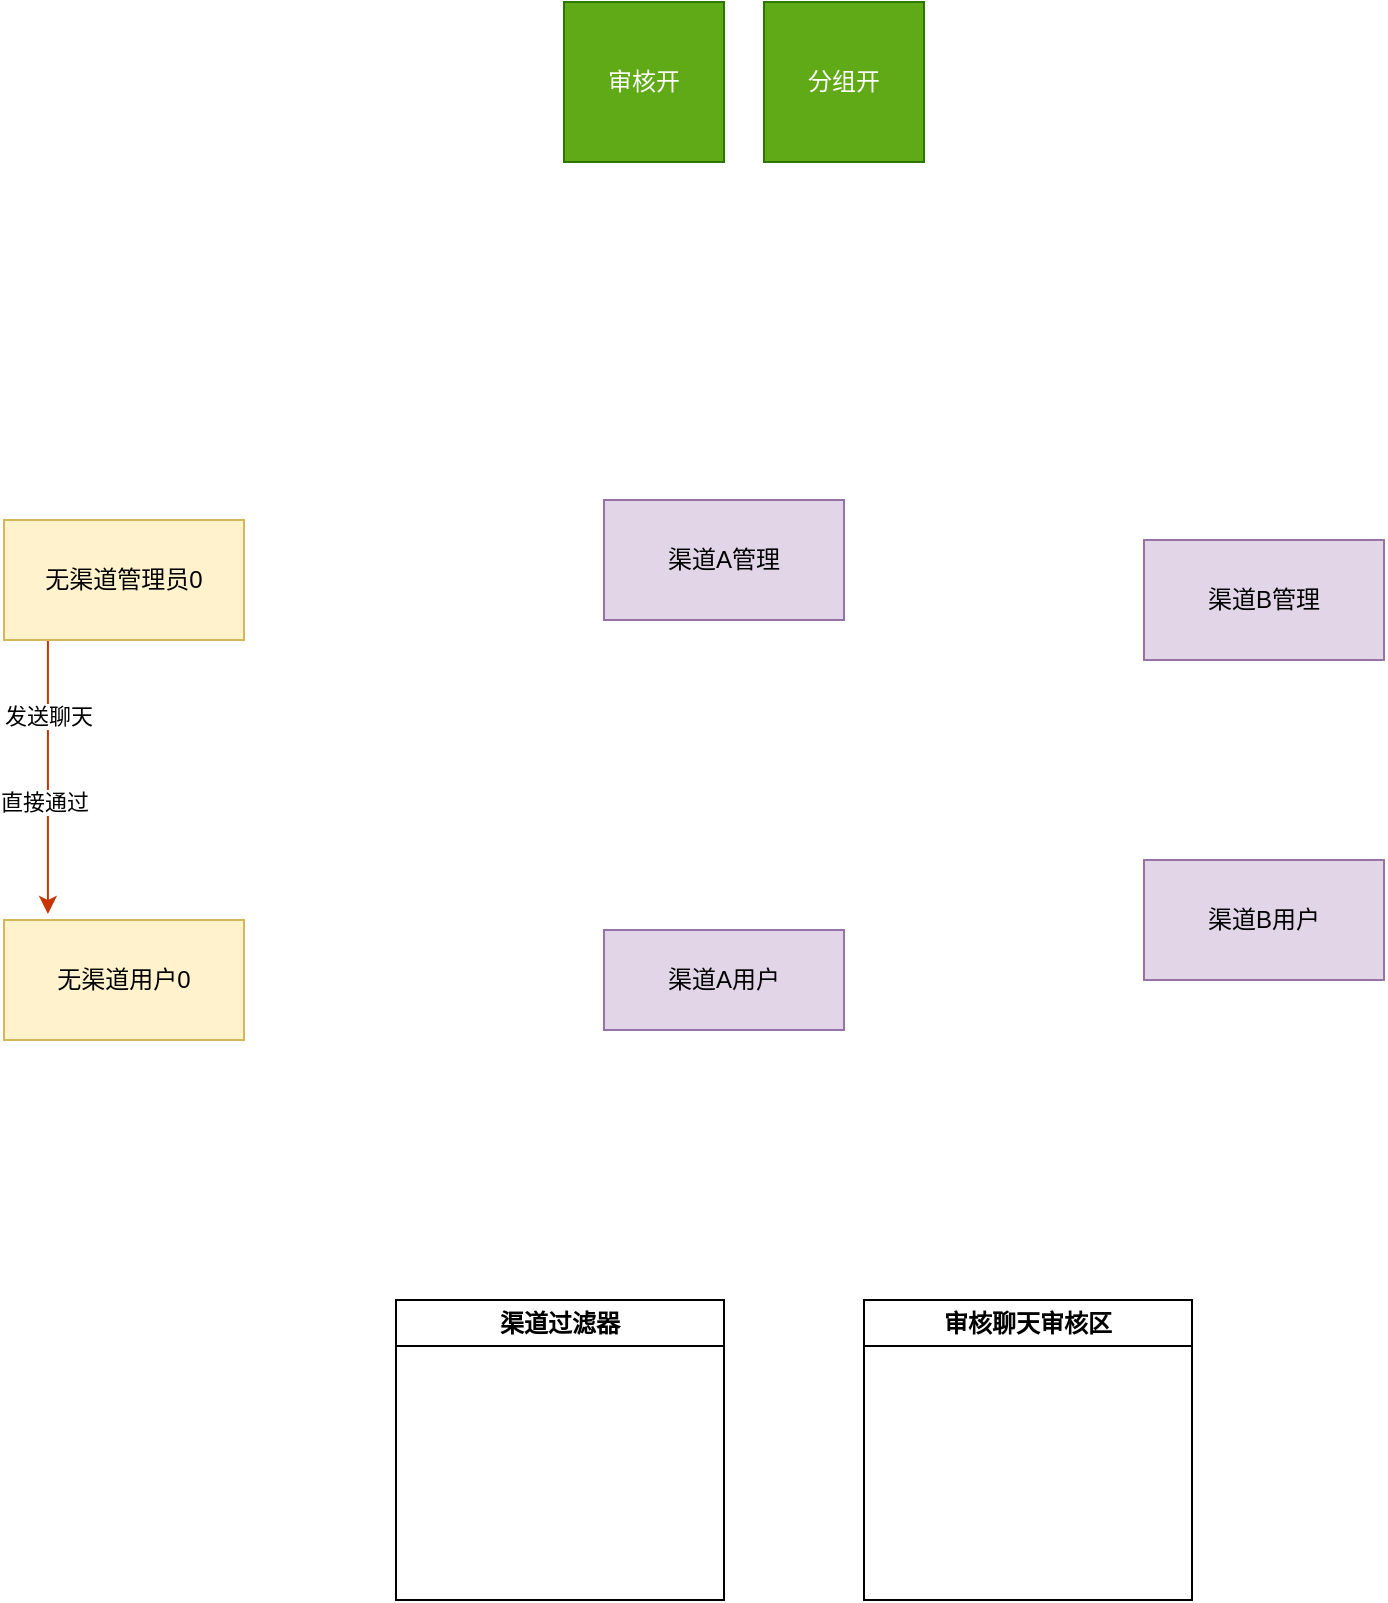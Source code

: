 <mxfile version="20.8.20" type="github">
  <diagram id="C5RBs43oDa-KdzZeNtuy" name="Page-1">
    <mxGraphModel dx="1108" dy="641" grid="1" gridSize="10" guides="1" tooltips="1" connect="1" arrows="1" fold="1" page="1" pageScale="1" pageWidth="827" pageHeight="1169" math="0" shadow="0">
      <root>
        <mxCell id="WIyWlLk6GJQsqaUBKTNV-0" />
        <mxCell id="WIyWlLk6GJQsqaUBKTNV-1" parent="WIyWlLk6GJQsqaUBKTNV-0" />
        <mxCell id="4pXG4PhchC7D8Zy84Ljs-0" value="审核开" style="whiteSpace=wrap;html=1;aspect=fixed;fillColor=#60a917;strokeColor=#2D7600;fontColor=#ffffff;" vertex="1" parent="WIyWlLk6GJQsqaUBKTNV-1">
          <mxGeometry x="300" y="20" width="80" height="80" as="geometry" />
        </mxCell>
        <mxCell id="4pXG4PhchC7D8Zy84Ljs-1" value="分组开" style="whiteSpace=wrap;html=1;aspect=fixed;fillColor=#60a917;strokeColor=#2D7600;fontColor=#ffffff;" vertex="1" parent="WIyWlLk6GJQsqaUBKTNV-1">
          <mxGeometry x="400" y="20" width="80" height="80" as="geometry" />
        </mxCell>
        <mxCell id="4pXG4PhchC7D8Zy84Ljs-5" style="edgeStyle=orthogonalEdgeStyle;rounded=0;orthogonalLoop=1;jettySize=auto;html=1;entryX=0.183;entryY=-0.05;entryDx=0;entryDy=0;fillColor=#fa6800;strokeColor=#C73500;exitX=0.183;exitY=0.983;exitDx=0;exitDy=0;exitPerimeter=0;entryPerimeter=0;" edge="1" parent="WIyWlLk6GJQsqaUBKTNV-1" source="4pXG4PhchC7D8Zy84Ljs-2" target="4pXG4PhchC7D8Zy84Ljs-7">
          <mxGeometry relative="1" as="geometry">
            <mxPoint x="110" y="459" as="targetPoint" />
          </mxGeometry>
        </mxCell>
        <mxCell id="4pXG4PhchC7D8Zy84Ljs-6" value="发送聊天" style="edgeLabel;html=1;align=center;verticalAlign=middle;resizable=0;points=[];" vertex="1" connectable="0" parent="4pXG4PhchC7D8Zy84Ljs-5">
          <mxGeometry x="0.25" y="-2" relative="1" as="geometry">
            <mxPoint x="2" y="-48" as="offset" />
          </mxGeometry>
        </mxCell>
        <mxCell id="4pXG4PhchC7D8Zy84Ljs-30" value="直接通过" style="edgeLabel;html=1;align=center;verticalAlign=middle;resizable=0;points=[];" vertex="1" connectable="0" parent="4pXG4PhchC7D8Zy84Ljs-5">
          <mxGeometry x="0.178" y="-2" relative="1" as="geometry">
            <mxPoint as="offset" />
          </mxGeometry>
        </mxCell>
        <mxCell id="4pXG4PhchC7D8Zy84Ljs-2" value="无渠道管理员0" style="rounded=0;whiteSpace=wrap;html=1;fillColor=#fff2cc;strokeColor=#d6b656;" vertex="1" parent="WIyWlLk6GJQsqaUBKTNV-1">
          <mxGeometry x="20" y="279" width="120" height="60" as="geometry" />
        </mxCell>
        <mxCell id="4pXG4PhchC7D8Zy84Ljs-3" value="渠道A管理" style="rounded=0;whiteSpace=wrap;html=1;fillColor=#e1d5e7;strokeColor=#9673a6;" vertex="1" parent="WIyWlLk6GJQsqaUBKTNV-1">
          <mxGeometry x="320" y="269" width="120" height="60" as="geometry" />
        </mxCell>
        <mxCell id="4pXG4PhchC7D8Zy84Ljs-4" value="渠道B管理" style="rounded=0;whiteSpace=wrap;html=1;fillColor=#e1d5e7;strokeColor=#9673a6;" vertex="1" parent="WIyWlLk6GJQsqaUBKTNV-1">
          <mxGeometry x="590" y="289" width="120" height="60" as="geometry" />
        </mxCell>
        <mxCell id="4pXG4PhchC7D8Zy84Ljs-7" value="无渠道用户0" style="rounded=0;whiteSpace=wrap;html=1;fillColor=#fff2cc;strokeColor=#d6b656;" vertex="1" parent="WIyWlLk6GJQsqaUBKTNV-1">
          <mxGeometry x="20" y="479" width="120" height="60" as="geometry" />
        </mxCell>
        <mxCell id="4pXG4PhchC7D8Zy84Ljs-8" value="渠道A用户" style="rounded=0;whiteSpace=wrap;html=1;fillColor=#e1d5e7;strokeColor=#9673a6;" vertex="1" parent="WIyWlLk6GJQsqaUBKTNV-1">
          <mxGeometry x="320" y="484" width="120" height="50" as="geometry" />
        </mxCell>
        <mxCell id="4pXG4PhchC7D8Zy84Ljs-9" value="渠道B用户" style="rounded=0;whiteSpace=wrap;html=1;fillColor=#e1d5e7;strokeColor=#9673a6;" vertex="1" parent="WIyWlLk6GJQsqaUBKTNV-1">
          <mxGeometry x="590" y="449" width="120" height="60" as="geometry" />
        </mxCell>
        <mxCell id="4pXG4PhchC7D8Zy84Ljs-44" value="渠道过滤器" style="swimlane;whiteSpace=wrap;html=1;" vertex="1" parent="WIyWlLk6GJQsqaUBKTNV-1">
          <mxGeometry x="216" y="669" width="164" height="150" as="geometry" />
        </mxCell>
        <mxCell id="4pXG4PhchC7D8Zy84Ljs-45" value="审核聊天审核区" style="swimlane;whiteSpace=wrap;html=1;" vertex="1" parent="WIyWlLk6GJQsqaUBKTNV-1">
          <mxGeometry x="450" y="669" width="164" height="150" as="geometry" />
        </mxCell>
      </root>
    </mxGraphModel>
  </diagram>
</mxfile>
